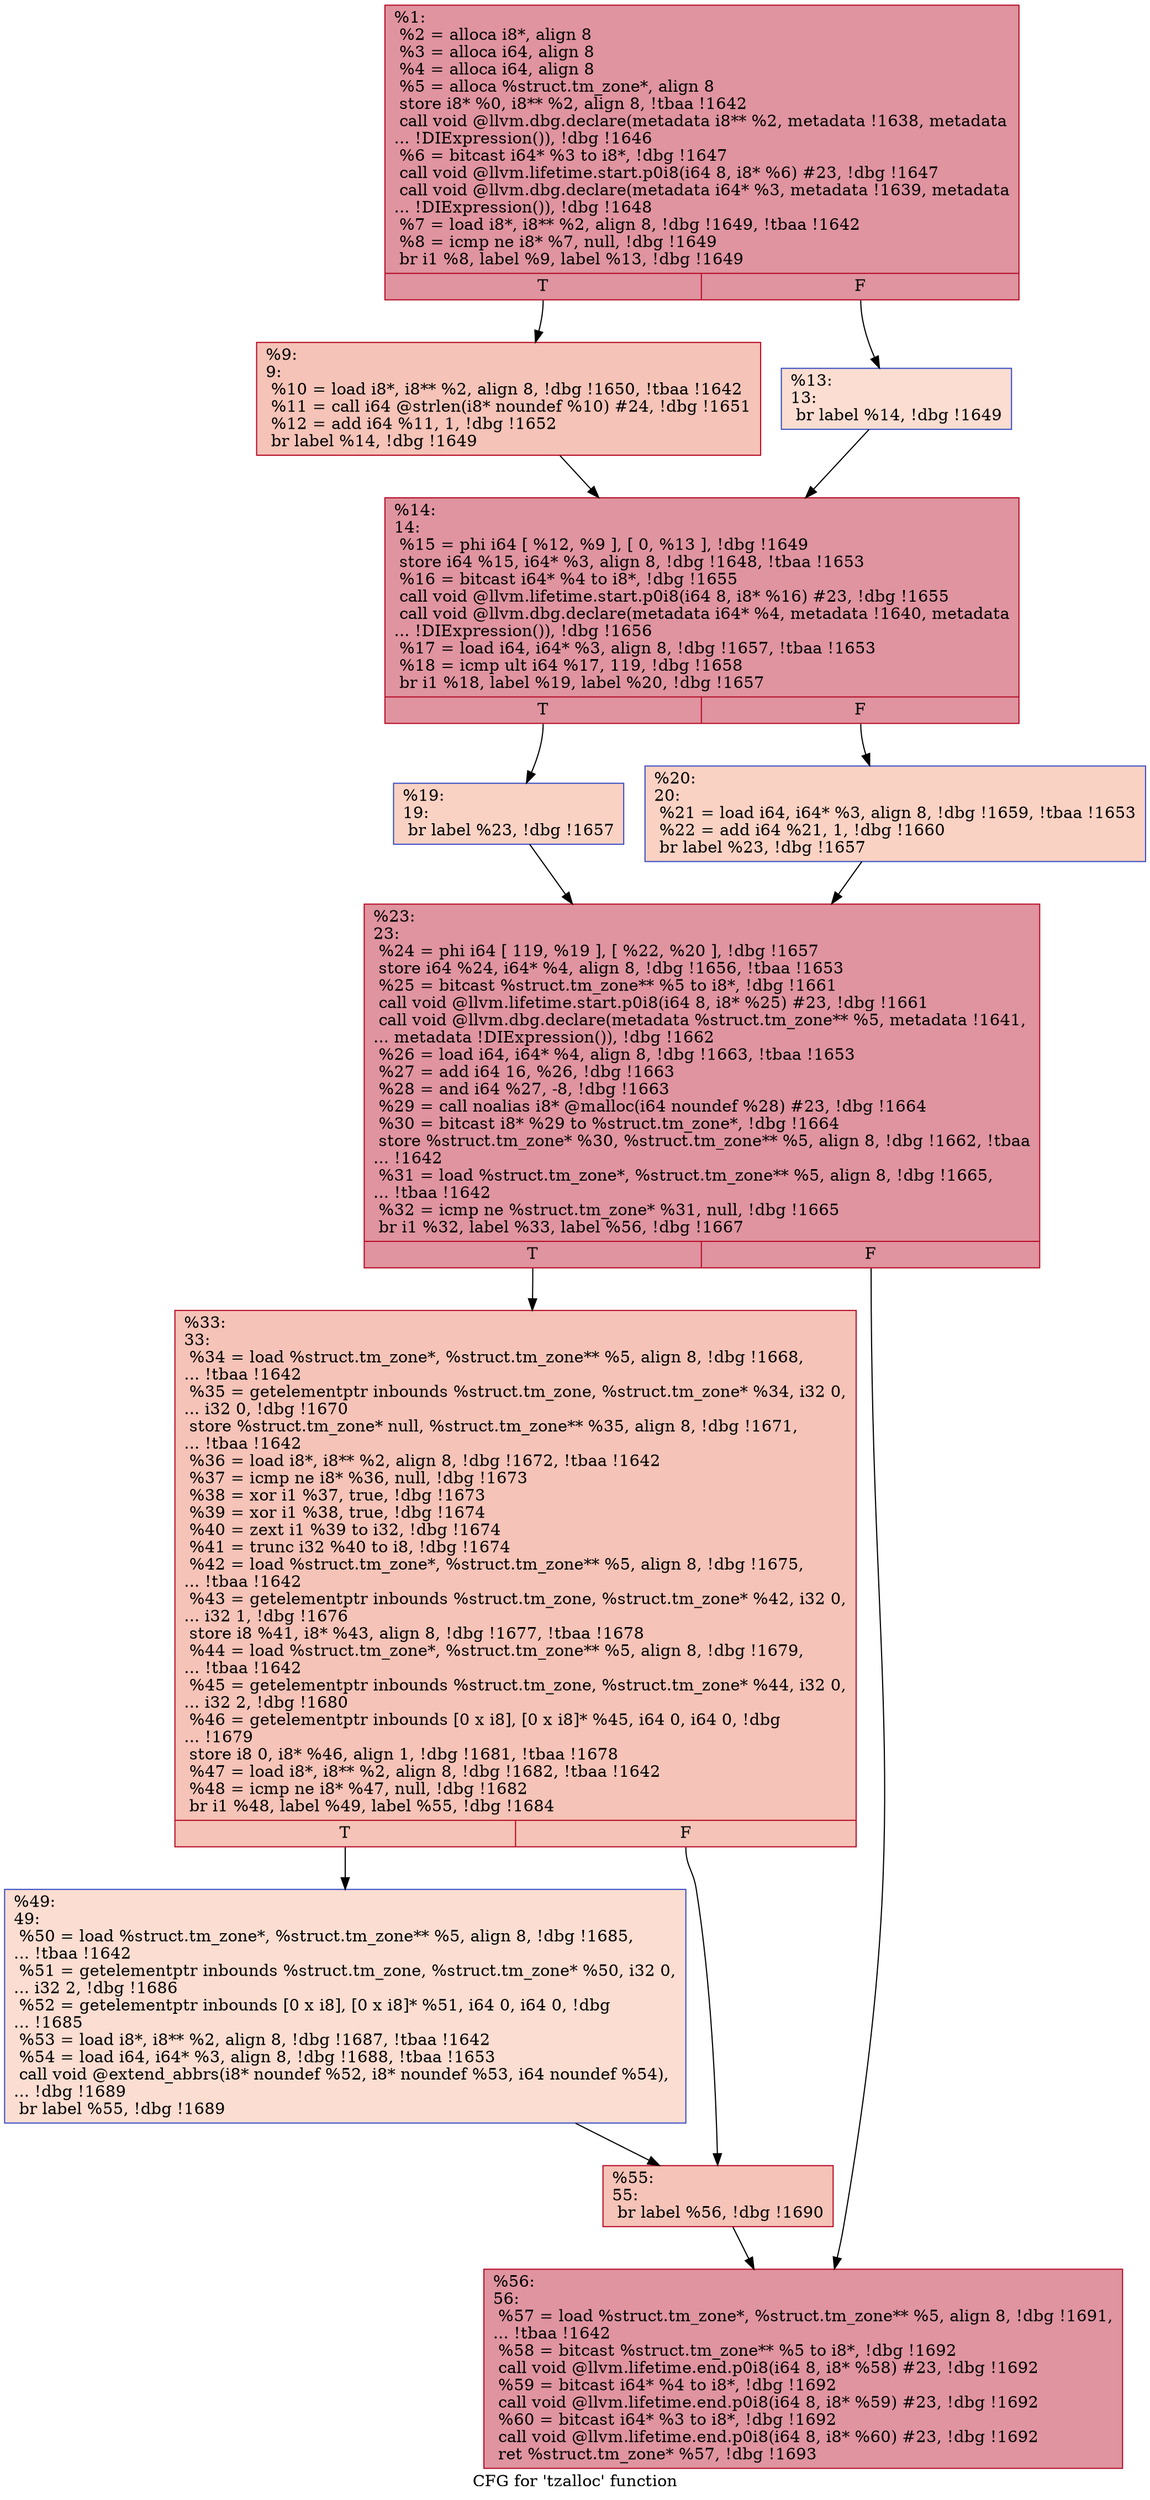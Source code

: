 digraph "CFG for 'tzalloc' function" {
	label="CFG for 'tzalloc' function";

	Node0x184d3b0 [shape=record,color="#b70d28ff", style=filled, fillcolor="#b70d2870",label="{%1:\l  %2 = alloca i8*, align 8\l  %3 = alloca i64, align 8\l  %4 = alloca i64, align 8\l  %5 = alloca %struct.tm_zone*, align 8\l  store i8* %0, i8** %2, align 8, !tbaa !1642\l  call void @llvm.dbg.declare(metadata i8** %2, metadata !1638, metadata\l... !DIExpression()), !dbg !1646\l  %6 = bitcast i64* %3 to i8*, !dbg !1647\l  call void @llvm.lifetime.start.p0i8(i64 8, i8* %6) #23, !dbg !1647\l  call void @llvm.dbg.declare(metadata i64* %3, metadata !1639, metadata\l... !DIExpression()), !dbg !1648\l  %7 = load i8*, i8** %2, align 8, !dbg !1649, !tbaa !1642\l  %8 = icmp ne i8* %7, null, !dbg !1649\l  br i1 %8, label %9, label %13, !dbg !1649\l|{<s0>T|<s1>F}}"];
	Node0x184d3b0:s0 -> Node0x184d460;
	Node0x184d3b0:s1 -> Node0x184d4b0;
	Node0x184d460 [shape=record,color="#b70d28ff", style=filled, fillcolor="#e8765c70",label="{%9:\l9:                                                \l  %10 = load i8*, i8** %2, align 8, !dbg !1650, !tbaa !1642\l  %11 = call i64 @strlen(i8* noundef %10) #24, !dbg !1651\l  %12 = add i64 %11, 1, !dbg !1652\l  br label %14, !dbg !1649\l}"];
	Node0x184d460 -> Node0x184d500;
	Node0x184d4b0 [shape=record,color="#3d50c3ff", style=filled, fillcolor="#f7b39670",label="{%13:\l13:                                               \l  br label %14, !dbg !1649\l}"];
	Node0x184d4b0 -> Node0x184d500;
	Node0x184d500 [shape=record,color="#b70d28ff", style=filled, fillcolor="#b70d2870",label="{%14:\l14:                                               \l  %15 = phi i64 [ %12, %9 ], [ 0, %13 ], !dbg !1649\l  store i64 %15, i64* %3, align 8, !dbg !1648, !tbaa !1653\l  %16 = bitcast i64* %4 to i8*, !dbg !1655\l  call void @llvm.lifetime.start.p0i8(i64 8, i8* %16) #23, !dbg !1655\l  call void @llvm.dbg.declare(metadata i64* %4, metadata !1640, metadata\l... !DIExpression()), !dbg !1656\l  %17 = load i64, i64* %3, align 8, !dbg !1657, !tbaa !1653\l  %18 = icmp ult i64 %17, 119, !dbg !1658\l  br i1 %18, label %19, label %20, !dbg !1657\l|{<s0>T|<s1>F}}"];
	Node0x184d500:s0 -> Node0x184d550;
	Node0x184d500:s1 -> Node0x184d5a0;
	Node0x184d550 [shape=record,color="#3d50c3ff", style=filled, fillcolor="#f4987a70",label="{%19:\l19:                                               \l  br label %23, !dbg !1657\l}"];
	Node0x184d550 -> Node0x184d5f0;
	Node0x184d5a0 [shape=record,color="#3d50c3ff", style=filled, fillcolor="#f4987a70",label="{%20:\l20:                                               \l  %21 = load i64, i64* %3, align 8, !dbg !1659, !tbaa !1653\l  %22 = add i64 %21, 1, !dbg !1660\l  br label %23, !dbg !1657\l}"];
	Node0x184d5a0 -> Node0x184d5f0;
	Node0x184d5f0 [shape=record,color="#b70d28ff", style=filled, fillcolor="#b70d2870",label="{%23:\l23:                                               \l  %24 = phi i64 [ 119, %19 ], [ %22, %20 ], !dbg !1657\l  store i64 %24, i64* %4, align 8, !dbg !1656, !tbaa !1653\l  %25 = bitcast %struct.tm_zone** %5 to i8*, !dbg !1661\l  call void @llvm.lifetime.start.p0i8(i64 8, i8* %25) #23, !dbg !1661\l  call void @llvm.dbg.declare(metadata %struct.tm_zone** %5, metadata !1641,\l... metadata !DIExpression()), !dbg !1662\l  %26 = load i64, i64* %4, align 8, !dbg !1663, !tbaa !1653\l  %27 = add i64 16, %26, !dbg !1663\l  %28 = and i64 %27, -8, !dbg !1663\l  %29 = call noalias i8* @malloc(i64 noundef %28) #23, !dbg !1664\l  %30 = bitcast i8* %29 to %struct.tm_zone*, !dbg !1664\l  store %struct.tm_zone* %30, %struct.tm_zone** %5, align 8, !dbg !1662, !tbaa\l... !1642\l  %31 = load %struct.tm_zone*, %struct.tm_zone** %5, align 8, !dbg !1665,\l... !tbaa !1642\l  %32 = icmp ne %struct.tm_zone* %31, null, !dbg !1665\l  br i1 %32, label %33, label %56, !dbg !1667\l|{<s0>T|<s1>F}}"];
	Node0x184d5f0:s0 -> Node0x184d640;
	Node0x184d5f0:s1 -> Node0x184d730;
	Node0x184d640 [shape=record,color="#b70d28ff", style=filled, fillcolor="#e8765c70",label="{%33:\l33:                                               \l  %34 = load %struct.tm_zone*, %struct.tm_zone** %5, align 8, !dbg !1668,\l... !tbaa !1642\l  %35 = getelementptr inbounds %struct.tm_zone, %struct.tm_zone* %34, i32 0,\l... i32 0, !dbg !1670\l  store %struct.tm_zone* null, %struct.tm_zone** %35, align 8, !dbg !1671,\l... !tbaa !1642\l  %36 = load i8*, i8** %2, align 8, !dbg !1672, !tbaa !1642\l  %37 = icmp ne i8* %36, null, !dbg !1673\l  %38 = xor i1 %37, true, !dbg !1673\l  %39 = xor i1 %38, true, !dbg !1674\l  %40 = zext i1 %39 to i32, !dbg !1674\l  %41 = trunc i32 %40 to i8, !dbg !1674\l  %42 = load %struct.tm_zone*, %struct.tm_zone** %5, align 8, !dbg !1675,\l... !tbaa !1642\l  %43 = getelementptr inbounds %struct.tm_zone, %struct.tm_zone* %42, i32 0,\l... i32 1, !dbg !1676\l  store i8 %41, i8* %43, align 8, !dbg !1677, !tbaa !1678\l  %44 = load %struct.tm_zone*, %struct.tm_zone** %5, align 8, !dbg !1679,\l... !tbaa !1642\l  %45 = getelementptr inbounds %struct.tm_zone, %struct.tm_zone* %44, i32 0,\l... i32 2, !dbg !1680\l  %46 = getelementptr inbounds [0 x i8], [0 x i8]* %45, i64 0, i64 0, !dbg\l... !1679\l  store i8 0, i8* %46, align 1, !dbg !1681, !tbaa !1678\l  %47 = load i8*, i8** %2, align 8, !dbg !1682, !tbaa !1642\l  %48 = icmp ne i8* %47, null, !dbg !1682\l  br i1 %48, label %49, label %55, !dbg !1684\l|{<s0>T|<s1>F}}"];
	Node0x184d640:s0 -> Node0x184d690;
	Node0x184d640:s1 -> Node0x184d6e0;
	Node0x184d690 [shape=record,color="#3d50c3ff", style=filled, fillcolor="#f7b39670",label="{%49:\l49:                                               \l  %50 = load %struct.tm_zone*, %struct.tm_zone** %5, align 8, !dbg !1685,\l... !tbaa !1642\l  %51 = getelementptr inbounds %struct.tm_zone, %struct.tm_zone* %50, i32 0,\l... i32 2, !dbg !1686\l  %52 = getelementptr inbounds [0 x i8], [0 x i8]* %51, i64 0, i64 0, !dbg\l... !1685\l  %53 = load i8*, i8** %2, align 8, !dbg !1687, !tbaa !1642\l  %54 = load i64, i64* %3, align 8, !dbg !1688, !tbaa !1653\l  call void @extend_abbrs(i8* noundef %52, i8* noundef %53, i64 noundef %54),\l... !dbg !1689\l  br label %55, !dbg !1689\l}"];
	Node0x184d690 -> Node0x184d6e0;
	Node0x184d6e0 [shape=record,color="#b70d28ff", style=filled, fillcolor="#e8765c70",label="{%55:\l55:                                               \l  br label %56, !dbg !1690\l}"];
	Node0x184d6e0 -> Node0x184d730;
	Node0x184d730 [shape=record,color="#b70d28ff", style=filled, fillcolor="#b70d2870",label="{%56:\l56:                                               \l  %57 = load %struct.tm_zone*, %struct.tm_zone** %5, align 8, !dbg !1691,\l... !tbaa !1642\l  %58 = bitcast %struct.tm_zone** %5 to i8*, !dbg !1692\l  call void @llvm.lifetime.end.p0i8(i64 8, i8* %58) #23, !dbg !1692\l  %59 = bitcast i64* %4 to i8*, !dbg !1692\l  call void @llvm.lifetime.end.p0i8(i64 8, i8* %59) #23, !dbg !1692\l  %60 = bitcast i64* %3 to i8*, !dbg !1692\l  call void @llvm.lifetime.end.p0i8(i64 8, i8* %60) #23, !dbg !1692\l  ret %struct.tm_zone* %57, !dbg !1693\l}"];
}
